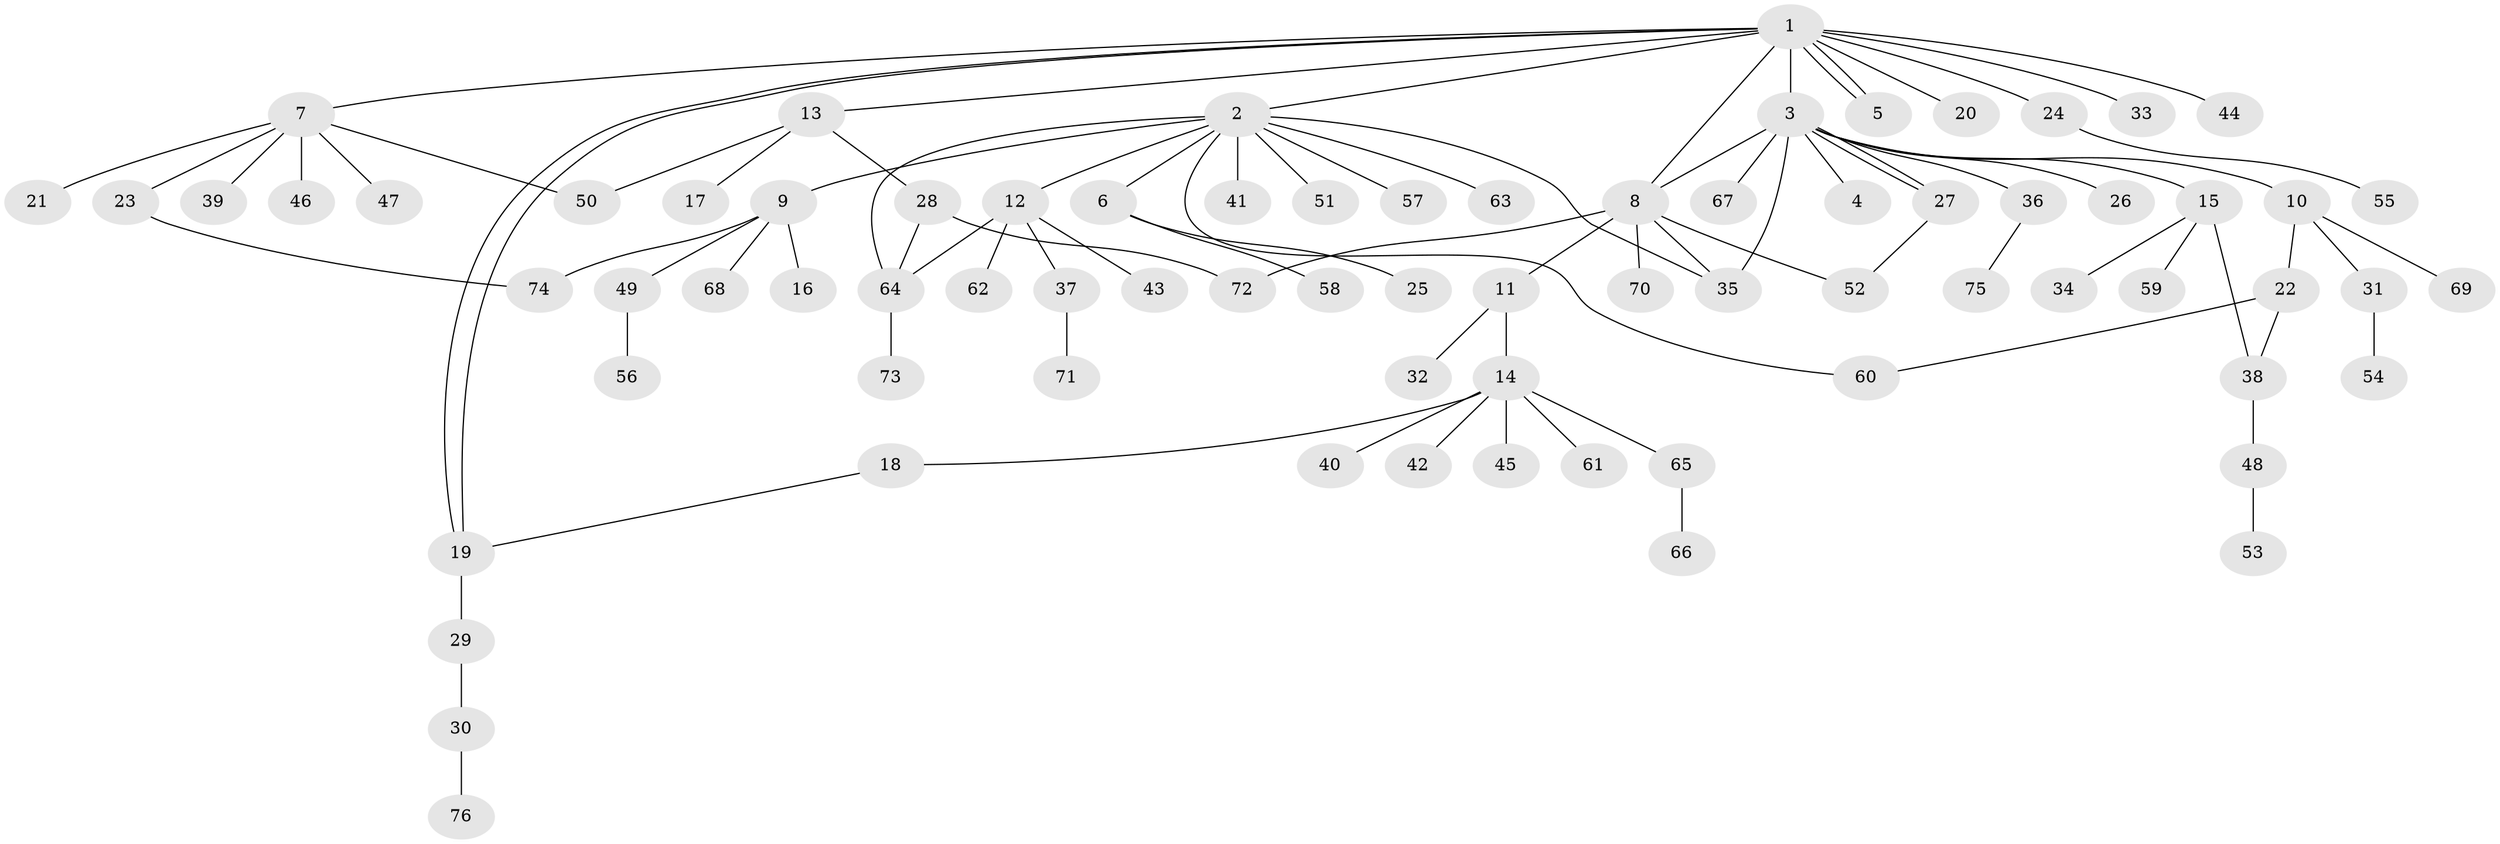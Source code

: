 // coarse degree distribution, {7: 0.09375, 3: 0.3125, 2: 0.25, 6: 0.03125, 4: 0.03125, 1: 0.28125}
// Generated by graph-tools (version 1.1) at 2025/50/03/04/25 22:50:30]
// undirected, 76 vertices, 90 edges
graph export_dot {
  node [color=gray90,style=filled];
  1;
  2;
  3;
  4;
  5;
  6;
  7;
  8;
  9;
  10;
  11;
  12;
  13;
  14;
  15;
  16;
  17;
  18;
  19;
  20;
  21;
  22;
  23;
  24;
  25;
  26;
  27;
  28;
  29;
  30;
  31;
  32;
  33;
  34;
  35;
  36;
  37;
  38;
  39;
  40;
  41;
  42;
  43;
  44;
  45;
  46;
  47;
  48;
  49;
  50;
  51;
  52;
  53;
  54;
  55;
  56;
  57;
  58;
  59;
  60;
  61;
  62;
  63;
  64;
  65;
  66;
  67;
  68;
  69;
  70;
  71;
  72;
  73;
  74;
  75;
  76;
  1 -- 2;
  1 -- 3;
  1 -- 5;
  1 -- 5;
  1 -- 7;
  1 -- 8;
  1 -- 13;
  1 -- 19;
  1 -- 19;
  1 -- 20;
  1 -- 24;
  1 -- 33;
  1 -- 44;
  2 -- 6;
  2 -- 9;
  2 -- 12;
  2 -- 35;
  2 -- 41;
  2 -- 51;
  2 -- 57;
  2 -- 60;
  2 -- 63;
  2 -- 64;
  3 -- 4;
  3 -- 8;
  3 -- 10;
  3 -- 15;
  3 -- 26;
  3 -- 27;
  3 -- 27;
  3 -- 35;
  3 -- 36;
  3 -- 67;
  6 -- 25;
  6 -- 58;
  7 -- 21;
  7 -- 23;
  7 -- 39;
  7 -- 46;
  7 -- 47;
  7 -- 50;
  8 -- 11;
  8 -- 35;
  8 -- 52;
  8 -- 70;
  8 -- 72;
  9 -- 16;
  9 -- 49;
  9 -- 68;
  9 -- 74;
  10 -- 22;
  10 -- 31;
  10 -- 69;
  11 -- 14;
  11 -- 32;
  12 -- 37;
  12 -- 43;
  12 -- 62;
  12 -- 64;
  13 -- 17;
  13 -- 28;
  13 -- 50;
  14 -- 18;
  14 -- 40;
  14 -- 42;
  14 -- 45;
  14 -- 61;
  14 -- 65;
  15 -- 34;
  15 -- 38;
  15 -- 59;
  18 -- 19;
  19 -- 29;
  22 -- 38;
  22 -- 60;
  23 -- 74;
  24 -- 55;
  27 -- 52;
  28 -- 64;
  28 -- 72;
  29 -- 30;
  30 -- 76;
  31 -- 54;
  36 -- 75;
  37 -- 71;
  38 -- 48;
  48 -- 53;
  49 -- 56;
  64 -- 73;
  65 -- 66;
}
